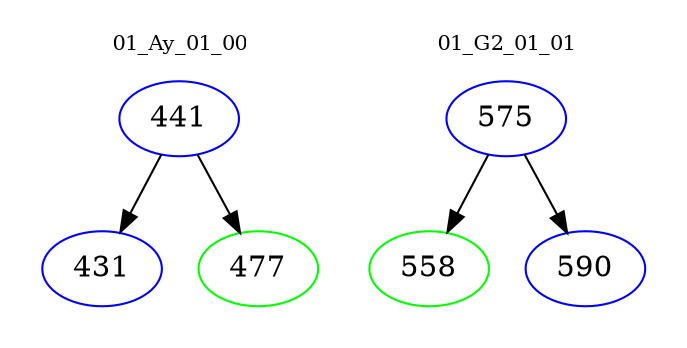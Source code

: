 digraph{
subgraph cluster_0 {
color = white
label = "01_Ay_01_00";
fontsize=10;
T0_441 [label="441", color="blue"]
T0_441 -> T0_431 [color="black"]
T0_431 [label="431", color="blue"]
T0_441 -> T0_477 [color="black"]
T0_477 [label="477", color="green"]
}
subgraph cluster_1 {
color = white
label = "01_G2_01_01";
fontsize=10;
T1_575 [label="575", color="blue"]
T1_575 -> T1_558 [color="black"]
T1_558 [label="558", color="green"]
T1_575 -> T1_590 [color="black"]
T1_590 [label="590", color="blue"]
}
}
